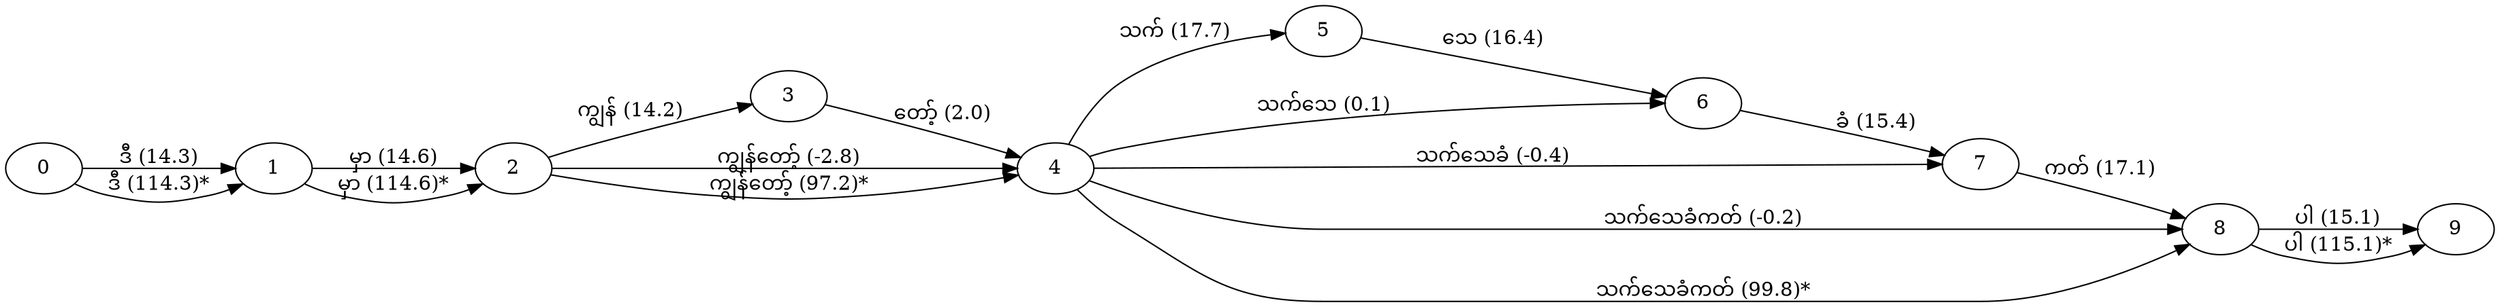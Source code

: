 digraph DAG {
  rankdir=LR;
  0 -> 1 [label="ဒီ (14.3)"];
  0 -> 1 [label="ဒီ (114.3)*"];
  1 -> 2 [label="မှာ (14.6)"];
  1 -> 2 [label="မှာ (114.6)*"];
  2 -> 3 [label="ကျွန် (14.2)"];
  2 -> 4 [label="ကျွန်တော့် (-2.8)"];
  2 -> 4 [label="ကျွန်တော့် (97.2)*"];
  3 -> 4 [label="တော့် (2.0)"];
  4 -> 5 [label="သက် (17.7)"];
  4 -> 6 [label="သက်သေ (0.1)"];
  4 -> 7 [label="သက်သေခံ (-0.4)"];
  4 -> 8 [label="သက်သေခံကတ် (-0.2)"];
  4 -> 8 [label="သက်သေခံကတ် (99.8)*"];
  5 -> 6 [label="သေ (16.4)"];
  6 -> 7 [label="ခံ (15.4)"];
  7 -> 8 [label="ကတ် (17.1)"];
  8 -> 9 [label="ပါ (15.1)"];
  8 -> 9 [label="ပါ (115.1)*"];
}